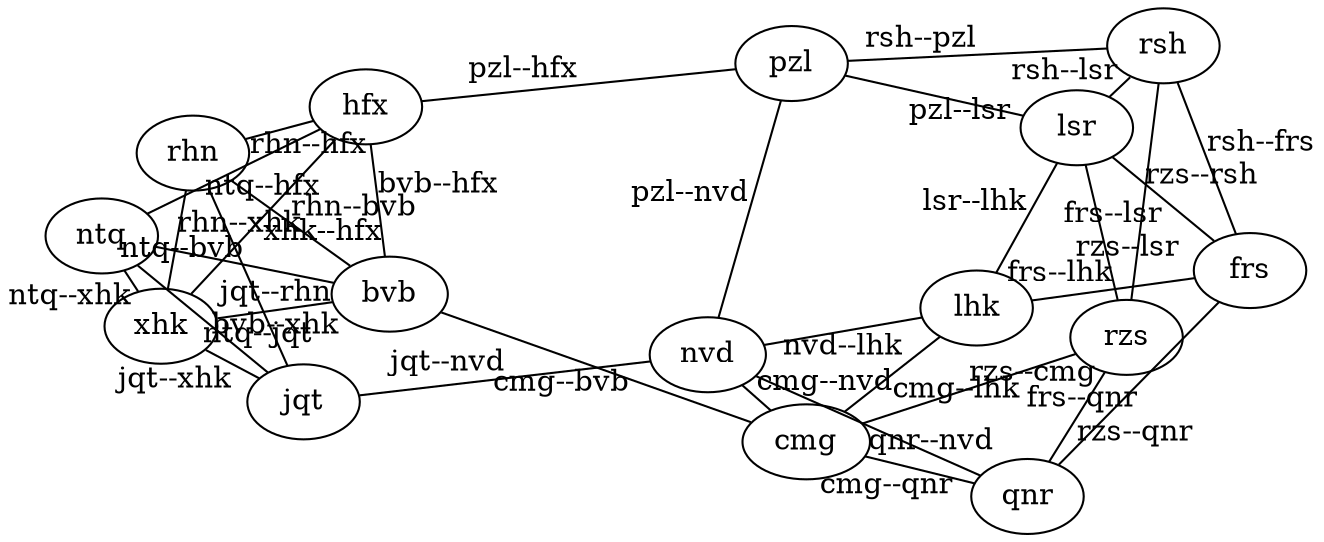 graph { 
layout = sfdp
jqt -- {rhn xhk nvd} [label="\E"];
rsh -- {frs pzl lsr} [label="\E"];
xhk -- {hfx} [label="\E"];
cmg -- {qnr nvd lhk bvb} [label="\E"];
rhn -- {xhk bvb hfx} [label="\E"];
bvb -- {xhk hfx} [label="\E"];
pzl -- {lsr hfx nvd} [label="\E"];
qnr -- {nvd} [label="\E"];
ntq -- {jqt hfx bvb xhk} [label="\E"];
nvd -- {lhk} [label="\E"];
lsr -- {lhk} [label="\E"];
rzs -- {qnr cmg lsr rsh} [label="\E"];
frs -- {qnr lhk lsr} [label="\E"];
}
